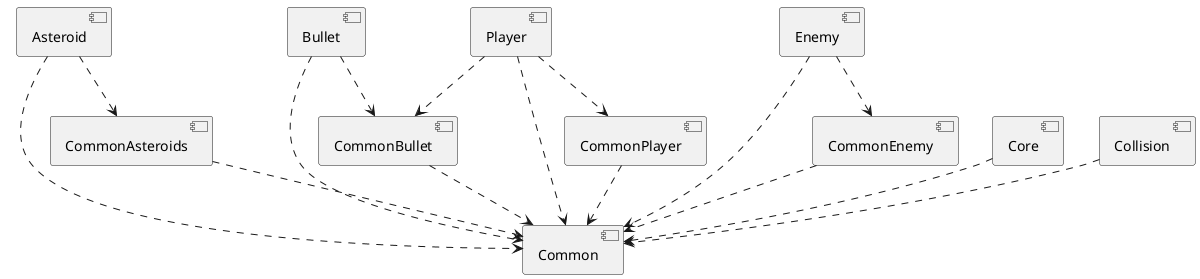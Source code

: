 @startuml
'https://plantuml.com/component-diagram
component Common
component CommonAsteroids
component CommonBullet
component CommonEnemy
component CommonPlayer
component Core
component Asteroid
component Bullet
component Enemy
component Player
component Collision

CommonAsteroids .down.> Common
CommonBullet .down.> Common
CommonEnemy .down.> Common
CommonPlayer .down.> Common
Asteroid .down.> CommonAsteroids
Bullet .down.> CommonBullet
Enemy .down.> CommonEnemy
Player ..> CommonPlayer
Collision .down.> Common
Core .down.> Common
Asteroid .down.> Common
Bullet .down.> Common
Enemy .down.> Common
Player .down.> Common
Player .down.> CommonBullet
@enduml